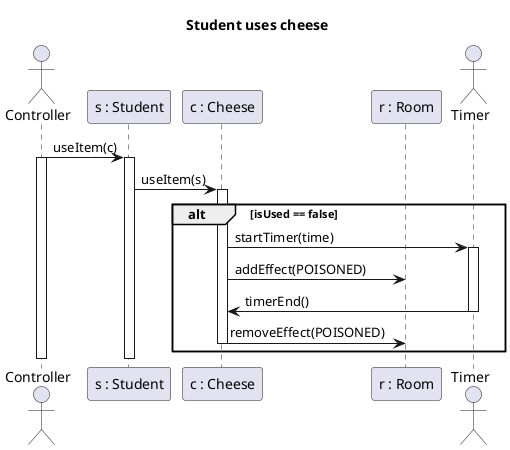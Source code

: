 @startuml Student uses cheese
title Student uses cheese

actor Controller as C
participant "s : Student" as s
participant "c : Cheese" as c
participant "r : Room" as r
actor Timer as t

C -> s : useItem(c)
Activate C
Activate s
s -> c : useItem(s)
activate c
alt isUsed == false
    c -> t : startTimer(time)
    Activate t
    c -> r : addEffect(POISONED)
    t -> c : timerEnd()
    Deactivate t
    c -> r : removeEffect(POISONED)
    Deactivate c
end
Deactivate s
Deactivate C

@enduml